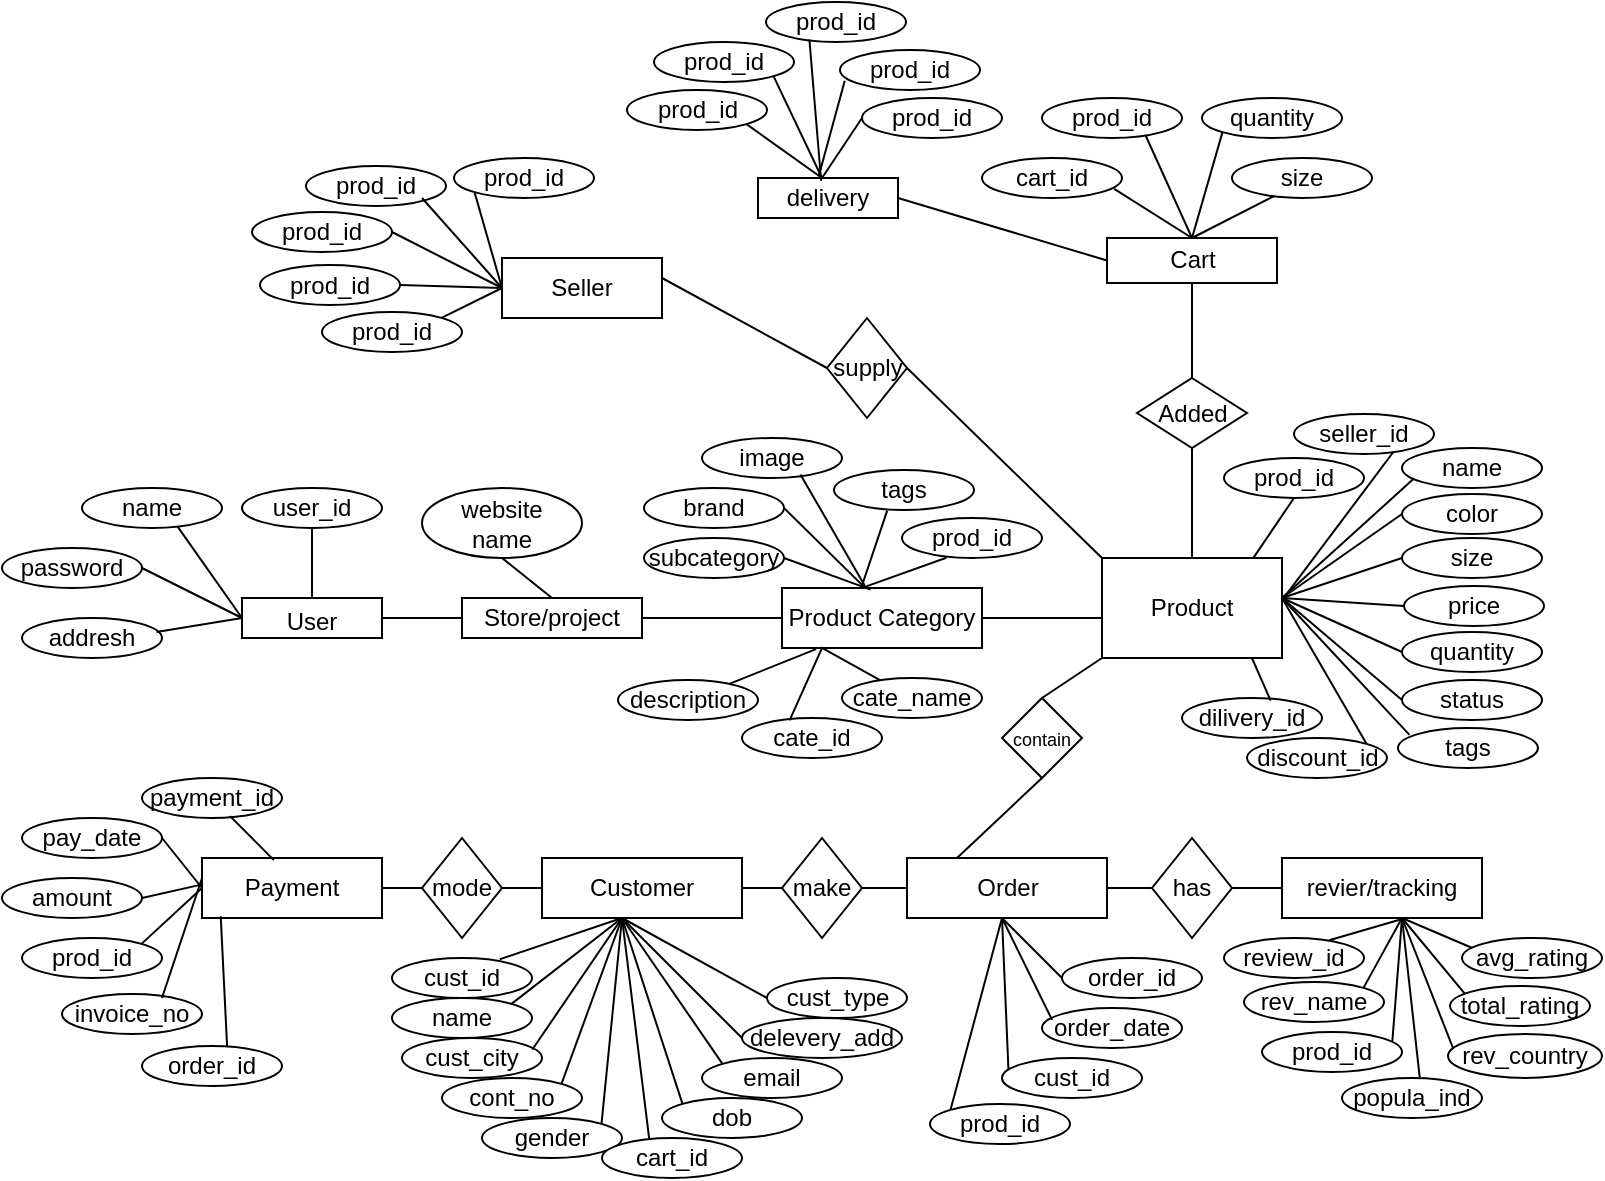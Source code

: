 <mxfile version="20.6.0" type="browser"><diagram id="s6iTODhAOA1L1fLt61Qz" name="Page-2"><mxGraphModel dx="868" dy="393" grid="1" gridSize="10" guides="1" tooltips="1" connect="1" arrows="1" fold="1" page="1" pageScale="1" pageWidth="850" pageHeight="1100" math="0" shadow="0"><root><mxCell id="0"/><mxCell id="1" parent="0"/><mxCell id="VyCmXhnzAps_lZM72YML-15" value="&lt;span style=&quot;font-size: 12px;&quot;&gt;User&lt;/span&gt;" style="rounded=0;whiteSpace=wrap;html=1;fontSize=18;" parent="1" vertex="1"><mxGeometry x="130" y="560" width="70" height="20" as="geometry"/></mxCell><mxCell id="VyCmXhnzAps_lZM72YML-16" value="Store/project" style="rounded=0;whiteSpace=wrap;html=1;fontSize=12;" parent="1" vertex="1"><mxGeometry x="240" y="560" width="90" height="20" as="geometry"/></mxCell><mxCell id="VyCmXhnzAps_lZM72YML-17" value="Product Category" style="rounded=0;whiteSpace=wrap;html=1;fontSize=12;" parent="1" vertex="1"><mxGeometry x="400" y="555" width="100" height="30" as="geometry"/></mxCell><mxCell id="VyCmXhnzAps_lZM72YML-18" value="Product" style="rounded=0;whiteSpace=wrap;html=1;fontSize=12;" parent="1" vertex="1"><mxGeometry x="560" y="540" width="90" height="50" as="geometry"/></mxCell><mxCell id="VyCmXhnzAps_lZM72YML-19" value="Added" style="rhombus;whiteSpace=wrap;html=1;rounded=0;" parent="1" vertex="1"><mxGeometry x="577.5" y="450" width="55" height="35" as="geometry"/></mxCell><mxCell id="VyCmXhnzAps_lZM72YML-22" value="Cart" style="whiteSpace=wrap;html=1;rounded=0;" parent="1" vertex="1"><mxGeometry x="562.5" y="380" width="85" height="22.5" as="geometry"/></mxCell><mxCell id="VyCmXhnzAps_lZM72YML-24" value="" style="endArrow=none;html=1;rounded=0;fontSize=12;exitX=1;exitY=0.5;exitDx=0;exitDy=0;entryX=0;entryY=0.5;entryDx=0;entryDy=0;" parent="1" source="VyCmXhnzAps_lZM72YML-15" target="VyCmXhnzAps_lZM72YML-16" edge="1"><mxGeometry width="50" height="50" relative="1" as="geometry"><mxPoint x="400" y="530" as="sourcePoint"/><mxPoint x="450" y="480" as="targetPoint"/></mxGeometry></mxCell><mxCell id="VyCmXhnzAps_lZM72YML-25" value="" style="endArrow=none;html=1;rounded=0;fontSize=12;exitX=1;exitY=0.5;exitDx=0;exitDy=0;entryX=0;entryY=0.5;entryDx=0;entryDy=0;" parent="1" source="VyCmXhnzAps_lZM72YML-16" target="VyCmXhnzAps_lZM72YML-17" edge="1"><mxGeometry width="50" height="50" relative="1" as="geometry"><mxPoint x="400" y="530" as="sourcePoint"/><mxPoint x="450" y="480" as="targetPoint"/></mxGeometry></mxCell><mxCell id="VyCmXhnzAps_lZM72YML-26" value="" style="endArrow=none;html=1;rounded=0;fontSize=12;exitX=1;exitY=0.5;exitDx=0;exitDy=0;entryX=0;entryY=0.6;entryDx=0;entryDy=0;entryPerimeter=0;" parent="1" source="VyCmXhnzAps_lZM72YML-17" target="VyCmXhnzAps_lZM72YML-18" edge="1"><mxGeometry width="50" height="50" relative="1" as="geometry"><mxPoint x="400" y="530" as="sourcePoint"/><mxPoint x="450" y="480" as="targetPoint"/></mxGeometry></mxCell><mxCell id="VyCmXhnzAps_lZM72YML-27" value="" style="endArrow=none;html=1;rounded=0;fontSize=12;entryX=0.5;entryY=1;entryDx=0;entryDy=0;exitX=0.5;exitY=0;exitDx=0;exitDy=0;" parent="1" source="VyCmXhnzAps_lZM72YML-18" target="VyCmXhnzAps_lZM72YML-19" edge="1"><mxGeometry width="50" height="50" relative="1" as="geometry"><mxPoint x="400" y="530" as="sourcePoint"/><mxPoint x="450" y="480" as="targetPoint"/></mxGeometry></mxCell><mxCell id="VyCmXhnzAps_lZM72YML-28" value="" style="endArrow=none;html=1;rounded=0;fontSize=12;entryX=0.5;entryY=1;entryDx=0;entryDy=0;exitX=0.5;exitY=0;exitDx=0;exitDy=0;" parent="1" source="VyCmXhnzAps_lZM72YML-19" target="VyCmXhnzAps_lZM72YML-22" edge="1"><mxGeometry width="50" height="50" relative="1" as="geometry"><mxPoint x="400" y="530" as="sourcePoint"/><mxPoint x="450" y="480" as="targetPoint"/></mxGeometry></mxCell><mxCell id="VyCmXhnzAps_lZM72YML-31" value="Payment" style="rounded=0;whiteSpace=wrap;html=1;fontSize=12;" parent="1" vertex="1"><mxGeometry x="110" y="690" width="90" height="30" as="geometry"/></mxCell><mxCell id="VyCmXhnzAps_lZM72YML-32" value="Customer" style="rounded=0;whiteSpace=wrap;html=1;fontSize=12;" parent="1" vertex="1"><mxGeometry x="280" y="690" width="100" height="30" as="geometry"/></mxCell><mxCell id="VyCmXhnzAps_lZM72YML-33" value="Order" style="rounded=0;whiteSpace=wrap;html=1;fontSize=12;" parent="1" vertex="1"><mxGeometry x="462.5" y="690" width="100" height="30" as="geometry"/></mxCell><mxCell id="VyCmXhnzAps_lZM72YML-34" value="revier/tracking" style="rounded=0;whiteSpace=wrap;html=1;fontSize=12;" parent="1" vertex="1"><mxGeometry x="650" y="690" width="100" height="30" as="geometry"/></mxCell><mxCell id="VyCmXhnzAps_lZM72YML-35" value="mode" style="rhombus;whiteSpace=wrap;html=1;fontSize=12;" parent="1" vertex="1"><mxGeometry x="220" y="680" width="40" height="50" as="geometry"/></mxCell><mxCell id="VyCmXhnzAps_lZM72YML-36" value="make" style="rhombus;whiteSpace=wrap;html=1;fontSize=12;" parent="1" vertex="1"><mxGeometry x="400" y="680" width="40" height="50" as="geometry"/></mxCell><mxCell id="VyCmXhnzAps_lZM72YML-37" value="has" style="rhombus;whiteSpace=wrap;html=1;fontSize=12;" parent="1" vertex="1"><mxGeometry x="585" y="680" width="40" height="50" as="geometry"/></mxCell><mxCell id="VyCmXhnzAps_lZM72YML-38" value="&lt;font style=&quot;font-size: 9px;&quot;&gt;contain&lt;/font&gt;" style="rhombus;whiteSpace=wrap;html=1;fontSize=12;" parent="1" vertex="1"><mxGeometry x="510" y="610" width="40" height="40" as="geometry"/></mxCell><mxCell id="VyCmXhnzAps_lZM72YML-39" value="" style="endArrow=none;html=1;rounded=0;fontSize=12;exitX=0.5;exitY=0;exitDx=0;exitDy=0;entryX=0;entryY=1;entryDx=0;entryDy=0;" parent="1" source="VyCmXhnzAps_lZM72YML-38" target="VyCmXhnzAps_lZM72YML-18" edge="1"><mxGeometry width="50" height="50" relative="1" as="geometry"><mxPoint x="570" y="610" as="sourcePoint"/><mxPoint x="450" y="670" as="targetPoint"/></mxGeometry></mxCell><mxCell id="VyCmXhnzAps_lZM72YML-40" value="" style="endArrow=none;html=1;rounded=0;fontSize=12;entryX=0.5;entryY=1;entryDx=0;entryDy=0;exitX=0.25;exitY=0;exitDx=0;exitDy=0;" parent="1" source="VyCmXhnzAps_lZM72YML-33" target="VyCmXhnzAps_lZM72YML-38" edge="1"><mxGeometry width="50" height="50" relative="1" as="geometry"><mxPoint x="400" y="720" as="sourcePoint"/><mxPoint x="450" y="670" as="targetPoint"/></mxGeometry></mxCell><mxCell id="VyCmXhnzAps_lZM72YML-41" value="" style="endArrow=none;html=1;rounded=0;fontSize=12;exitX=1;exitY=0.5;exitDx=0;exitDy=0;entryX=0;entryY=0.5;entryDx=0;entryDy=0;" parent="1" source="VyCmXhnzAps_lZM72YML-31" target="VyCmXhnzAps_lZM72YML-35" edge="1"><mxGeometry width="50" height="50" relative="1" as="geometry"><mxPoint x="400" y="720" as="sourcePoint"/><mxPoint x="450" y="670" as="targetPoint"/></mxGeometry></mxCell><mxCell id="VyCmXhnzAps_lZM72YML-42" value="" style="endArrow=none;html=1;rounded=0;fontSize=12;exitX=1;exitY=0.5;exitDx=0;exitDy=0;entryX=0;entryY=0.5;entryDx=0;entryDy=0;" parent="1" source="VyCmXhnzAps_lZM72YML-35" target="VyCmXhnzAps_lZM72YML-32" edge="1"><mxGeometry width="50" height="50" relative="1" as="geometry"><mxPoint x="400" y="720" as="sourcePoint"/><mxPoint x="450" y="670" as="targetPoint"/></mxGeometry></mxCell><mxCell id="VyCmXhnzAps_lZM72YML-43" value="" style="endArrow=none;html=1;rounded=0;fontSize=12;exitX=1;exitY=0.5;exitDx=0;exitDy=0;entryX=0;entryY=0.5;entryDx=0;entryDy=0;" parent="1" source="VyCmXhnzAps_lZM72YML-32" target="VyCmXhnzAps_lZM72YML-36" edge="1"><mxGeometry width="50" height="50" relative="1" as="geometry"><mxPoint x="400" y="720" as="sourcePoint"/><mxPoint x="450" y="670" as="targetPoint"/></mxGeometry></mxCell><mxCell id="VyCmXhnzAps_lZM72YML-44" value="" style="endArrow=none;html=1;rounded=0;fontSize=12;exitX=1;exitY=0.5;exitDx=0;exitDy=0;entryX=0;entryY=0.5;entryDx=0;entryDy=0;" parent="1" source="VyCmXhnzAps_lZM72YML-36" target="VyCmXhnzAps_lZM72YML-33" edge="1"><mxGeometry width="50" height="50" relative="1" as="geometry"><mxPoint x="400" y="720" as="sourcePoint"/><mxPoint x="450" y="670" as="targetPoint"/></mxGeometry></mxCell><mxCell id="VyCmXhnzAps_lZM72YML-45" value="" style="endArrow=none;html=1;rounded=0;fontSize=12;exitX=1;exitY=0.5;exitDx=0;exitDy=0;entryX=0;entryY=0.5;entryDx=0;entryDy=0;" parent="1" source="VyCmXhnzAps_lZM72YML-33" target="VyCmXhnzAps_lZM72YML-37" edge="1"><mxGeometry width="50" height="50" relative="1" as="geometry"><mxPoint x="400" y="720" as="sourcePoint"/><mxPoint x="450" y="670" as="targetPoint"/></mxGeometry></mxCell><mxCell id="VyCmXhnzAps_lZM72YML-46" value="" style="endArrow=none;html=1;rounded=0;fontSize=12;exitX=1;exitY=0.5;exitDx=0;exitDy=0;entryX=0;entryY=0.5;entryDx=0;entryDy=0;" parent="1" source="VyCmXhnzAps_lZM72YML-37" target="VyCmXhnzAps_lZM72YML-34" edge="1"><mxGeometry width="50" height="50" relative="1" as="geometry"><mxPoint x="400" y="720" as="sourcePoint"/><mxPoint x="450" y="670" as="targetPoint"/></mxGeometry></mxCell><mxCell id="VyCmXhnzAps_lZM72YML-47" value="supply" style="rhombus;whiteSpace=wrap;html=1;fontSize=12;" parent="1" vertex="1"><mxGeometry x="422.5" y="420" width="40" height="50" as="geometry"/></mxCell><mxCell id="VyCmXhnzAps_lZM72YML-48" value="" style="endArrow=none;html=1;rounded=0;fontSize=12;exitX=0;exitY=0;exitDx=0;exitDy=0;entryX=1;entryY=0.5;entryDx=0;entryDy=0;" parent="1" source="VyCmXhnzAps_lZM72YML-18" target="VyCmXhnzAps_lZM72YML-47" edge="1"><mxGeometry width="50" height="50" relative="1" as="geometry"><mxPoint x="400" y="520" as="sourcePoint"/><mxPoint x="450" y="470" as="targetPoint"/></mxGeometry></mxCell><mxCell id="VyCmXhnzAps_lZM72YML-49" value="" style="endArrow=none;html=1;rounded=0;fontSize=12;entryX=0;entryY=0.5;entryDx=0;entryDy=0;" parent="1" target="VyCmXhnzAps_lZM72YML-47" edge="1"><mxGeometry width="50" height="50" relative="1" as="geometry"><mxPoint x="340" y="400" as="sourcePoint"/><mxPoint x="450" y="470" as="targetPoint"/></mxGeometry></mxCell><mxCell id="VyCmXhnzAps_lZM72YML-50" value="Seller" style="rounded=0;whiteSpace=wrap;html=1;fontSize=12;" parent="1" vertex="1"><mxGeometry x="260" y="390" width="80" height="30" as="geometry"/></mxCell><mxCell id="VyCmXhnzAps_lZM72YML-51" value="name" style="ellipse;whiteSpace=wrap;html=1;fontSize=12;" parent="1" vertex="1"><mxGeometry x="205" y="760" width="70" height="20" as="geometry"/></mxCell><mxCell id="VyCmXhnzAps_lZM72YML-53" value="cust_city" style="ellipse;whiteSpace=wrap;html=1;fontSize=12;" parent="1" vertex="1"><mxGeometry x="210" y="780" width="70" height="20" as="geometry"/></mxCell><mxCell id="VyCmXhnzAps_lZM72YML-54" value="cont_no" style="ellipse;whiteSpace=wrap;html=1;fontSize=12;" parent="1" vertex="1"><mxGeometry x="230" y="800" width="70" height="20" as="geometry"/></mxCell><mxCell id="VyCmXhnzAps_lZM72YML-55" value="gender" style="ellipse;whiteSpace=wrap;html=1;fontSize=12;" parent="1" vertex="1"><mxGeometry x="250" y="820" width="70" height="20" as="geometry"/></mxCell><mxCell id="VyCmXhnzAps_lZM72YML-56" value="dob" style="ellipse;whiteSpace=wrap;html=1;fontSize=12;" parent="1" vertex="1"><mxGeometry x="340" y="810" width="70" height="20" as="geometry"/></mxCell><mxCell id="VyCmXhnzAps_lZM72YML-57" value="email" style="ellipse;whiteSpace=wrap;html=1;fontSize=12;" parent="1" vertex="1"><mxGeometry x="360" y="790" width="70" height="20" as="geometry"/></mxCell><mxCell id="VyCmXhnzAps_lZM72YML-58" value="delevery_add" style="ellipse;whiteSpace=wrap;html=1;fontSize=12;" parent="1" vertex="1"><mxGeometry x="380" y="770" width="80" height="20" as="geometry"/></mxCell><mxCell id="VyCmXhnzAps_lZM72YML-60" value="cust_id" style="ellipse;whiteSpace=wrap;html=1;fontSize=12;" parent="1" vertex="1"><mxGeometry x="205" y="740" width="70" height="20" as="geometry"/></mxCell><mxCell id="VyCmXhnzAps_lZM72YML-62" value="cust_type" style="ellipse;whiteSpace=wrap;html=1;fontSize=12;" parent="1" vertex="1"><mxGeometry x="392.5" y="750" width="70" height="20" as="geometry"/></mxCell><mxCell id="VyCmXhnzAps_lZM72YML-63" value="cart_id" style="ellipse;whiteSpace=wrap;html=1;fontSize=12;" parent="1" vertex="1"><mxGeometry x="310" y="830" width="70" height="20" as="geometry"/></mxCell><mxCell id="VyCmXhnzAps_lZM72YML-64" value="" style="endArrow=none;html=1;rounded=0;fontSize=12;exitX=0.77;exitY=0.03;exitDx=0;exitDy=0;exitPerimeter=0;" parent="1" source="VyCmXhnzAps_lZM72YML-60" edge="1"><mxGeometry width="50" height="50" relative="1" as="geometry"><mxPoint x="400" y="720" as="sourcePoint"/><mxPoint x="320" y="720" as="targetPoint"/></mxGeometry></mxCell><mxCell id="VyCmXhnzAps_lZM72YML-65" value="" style="endArrow=none;html=1;rounded=0;fontSize=12;exitX=1;exitY=0;exitDx=0;exitDy=0;" parent="1" source="VyCmXhnzAps_lZM72YML-51" edge="1"><mxGeometry width="50" height="50" relative="1" as="geometry"><mxPoint x="400" y="720" as="sourcePoint"/><mxPoint x="320" y="720" as="targetPoint"/></mxGeometry></mxCell><mxCell id="VyCmXhnzAps_lZM72YML-66" value="" style="endArrow=none;html=1;rounded=0;fontSize=12;exitX=0.93;exitY=0.293;exitDx=0;exitDy=0;exitPerimeter=0;" parent="1" source="VyCmXhnzAps_lZM72YML-53" edge="1"><mxGeometry width="50" height="50" relative="1" as="geometry"><mxPoint x="270" y="790" as="sourcePoint"/><mxPoint x="320" y="720" as="targetPoint"/></mxGeometry></mxCell><mxCell id="VyCmXhnzAps_lZM72YML-67" value="" style="endArrow=none;html=1;rounded=0;fontSize=12;exitX=1;exitY=0;exitDx=0;exitDy=0;" parent="1" source="VyCmXhnzAps_lZM72YML-55" edge="1"><mxGeometry width="50" height="50" relative="1" as="geometry"><mxPoint x="400" y="720" as="sourcePoint"/><mxPoint x="320" y="720" as="targetPoint"/></mxGeometry></mxCell><mxCell id="VyCmXhnzAps_lZM72YML-68" value="" style="endArrow=none;html=1;rounded=0;fontSize=12;exitX=1;exitY=0;exitDx=0;exitDy=0;" parent="1" source="VyCmXhnzAps_lZM72YML-54" edge="1"><mxGeometry width="50" height="50" relative="1" as="geometry"><mxPoint x="400" y="720" as="sourcePoint"/><mxPoint x="320" y="720" as="targetPoint"/></mxGeometry></mxCell><mxCell id="VyCmXhnzAps_lZM72YML-69" value="" style="endArrow=none;html=1;rounded=0;fontSize=12;exitX=0;exitY=0;exitDx=0;exitDy=0;" parent="1" source="VyCmXhnzAps_lZM72YML-56" edge="1"><mxGeometry width="50" height="50" relative="1" as="geometry"><mxPoint x="370" y="750" as="sourcePoint"/><mxPoint x="320" y="720" as="targetPoint"/></mxGeometry></mxCell><mxCell id="VyCmXhnzAps_lZM72YML-70" value="" style="endArrow=none;html=1;rounded=0;fontSize=12;exitX=0.338;exitY=0.048;exitDx=0;exitDy=0;exitPerimeter=0;" parent="1" source="VyCmXhnzAps_lZM72YML-63" edge="1"><mxGeometry width="50" height="50" relative="1" as="geometry"><mxPoint x="370" y="810" as="sourcePoint"/><mxPoint x="320" y="720" as="targetPoint"/></mxGeometry></mxCell><mxCell id="VyCmXhnzAps_lZM72YML-71" value="" style="endArrow=none;html=1;rounded=0;fontSize=12;exitX=0;exitY=0;exitDx=0;exitDy=0;entryX=0.4;entryY=1;entryDx=0;entryDy=0;entryPerimeter=0;" parent="1" source="VyCmXhnzAps_lZM72YML-57" target="VyCmXhnzAps_lZM72YML-32" edge="1"><mxGeometry width="50" height="50" relative="1" as="geometry"><mxPoint x="370" y="810" as="sourcePoint"/><mxPoint x="420" y="760" as="targetPoint"/></mxGeometry></mxCell><mxCell id="VyCmXhnzAps_lZM72YML-72" value="" style="endArrow=none;html=1;rounded=0;fontSize=12;exitX=0;exitY=0.5;exitDx=0;exitDy=0;" parent="1" source="VyCmXhnzAps_lZM72YML-58" edge="1"><mxGeometry width="50" height="50" relative="1" as="geometry"><mxPoint x="370" y="810" as="sourcePoint"/><mxPoint x="320" y="720" as="targetPoint"/></mxGeometry></mxCell><mxCell id="VyCmXhnzAps_lZM72YML-73" value="" style="endArrow=none;html=1;rounded=0;fontSize=12;entryX=0;entryY=0.5;entryDx=0;entryDy=0;" parent="1" target="VyCmXhnzAps_lZM72YML-62" edge="1"><mxGeometry width="50" height="50" relative="1" as="geometry"><mxPoint x="320" y="720" as="sourcePoint"/><mxPoint x="420" y="760" as="targetPoint"/></mxGeometry></mxCell><mxCell id="VyCmXhnzAps_lZM72YML-74" value="order_id" style="ellipse;whiteSpace=wrap;html=1;fontSize=12;" parent="1" vertex="1"><mxGeometry x="540" y="740" width="70" height="20" as="geometry"/></mxCell><mxCell id="VyCmXhnzAps_lZM72YML-75" value="order_date" style="ellipse;whiteSpace=wrap;html=1;fontSize=12;" parent="1" vertex="1"><mxGeometry x="530" y="765" width="70" height="20" as="geometry"/></mxCell><mxCell id="VyCmXhnzAps_lZM72YML-76" value="cust_id" style="ellipse;whiteSpace=wrap;html=1;fontSize=12;" parent="1" vertex="1"><mxGeometry x="510" y="790" width="70" height="20" as="geometry"/></mxCell><mxCell id="VyCmXhnzAps_lZM72YML-77" value="prod_id" style="ellipse;whiteSpace=wrap;html=1;fontSize=12;" parent="1" vertex="1"><mxGeometry x="474" y="813" width="70" height="20" as="geometry"/></mxCell><mxCell id="VyCmXhnzAps_lZM72YML-78" value="" style="endArrow=none;html=1;rounded=0;fontSize=12;exitX=0;exitY=0;exitDx=0;exitDy=0;" parent="1" source="VyCmXhnzAps_lZM72YML-77" edge="1"><mxGeometry width="50" height="50" relative="1" as="geometry"><mxPoint x="510" y="770" as="sourcePoint"/><mxPoint x="510" y="720" as="targetPoint"/></mxGeometry></mxCell><mxCell id="VyCmXhnzAps_lZM72YML-79" value="" style="endArrow=none;html=1;rounded=0;fontSize=12;exitX=0.046;exitY=0.28;exitDx=0;exitDy=0;exitPerimeter=0;" parent="1" source="VyCmXhnzAps_lZM72YML-76" edge="1"><mxGeometry width="50" height="50" relative="1" as="geometry"><mxPoint x="510" y="770" as="sourcePoint"/><mxPoint x="510" y="720" as="targetPoint"/></mxGeometry></mxCell><mxCell id="VyCmXhnzAps_lZM72YML-80" value="" style="endArrow=none;html=1;rounded=0;fontSize=12;exitX=0.072;exitY=0.298;exitDx=0;exitDy=0;exitPerimeter=0;" parent="1" source="VyCmXhnzAps_lZM72YML-75" edge="1"><mxGeometry width="50" height="50" relative="1" as="geometry"><mxPoint x="510" y="770" as="sourcePoint"/><mxPoint x="510" y="720" as="targetPoint"/></mxGeometry></mxCell><mxCell id="VyCmXhnzAps_lZM72YML-81" value="" style="endArrow=none;html=1;rounded=0;fontSize=12;exitX=0;exitY=0.5;exitDx=0;exitDy=0;" parent="1" source="VyCmXhnzAps_lZM72YML-74" edge="1"><mxGeometry width="50" height="50" relative="1" as="geometry"><mxPoint x="510" y="770" as="sourcePoint"/><mxPoint x="510" y="720" as="targetPoint"/></mxGeometry></mxCell><mxCell id="VyCmXhnzAps_lZM72YML-82" value="review_id" style="ellipse;whiteSpace=wrap;html=1;fontSize=12;" parent="1" vertex="1"><mxGeometry x="621" y="730" width="70" height="20" as="geometry"/></mxCell><mxCell id="VyCmXhnzAps_lZM72YML-83" value="rev_name" style="ellipse;whiteSpace=wrap;html=1;fontSize=12;" parent="1" vertex="1"><mxGeometry x="631" y="752" width="70" height="20" as="geometry"/></mxCell><mxCell id="VyCmXhnzAps_lZM72YML-84" value="total_rating" style="ellipse;whiteSpace=wrap;html=1;fontSize=12;" parent="1" vertex="1"><mxGeometry x="734" y="754" width="70" height="20" as="geometry"/></mxCell><mxCell id="VyCmXhnzAps_lZM72YML-85" value="prod_id" style="ellipse;whiteSpace=wrap;html=1;fontSize=12;" parent="1" vertex="1"><mxGeometry x="640" y="777" width="70" height="20" as="geometry"/></mxCell><mxCell id="VyCmXhnzAps_lZM72YML-86" value="rev_country" style="ellipse;whiteSpace=wrap;html=1;fontSize=12;" parent="1" vertex="1"><mxGeometry x="733" y="778" width="77" height="22" as="geometry"/></mxCell><mxCell id="VyCmXhnzAps_lZM72YML-87" value="popula_ind" style="ellipse;whiteSpace=wrap;html=1;fontSize=12;" parent="1" vertex="1"><mxGeometry x="680" y="800" width="70" height="20" as="geometry"/></mxCell><mxCell id="VyCmXhnzAps_lZM72YML-88" value="avg_rating" style="ellipse;whiteSpace=wrap;html=1;fontSize=12;" parent="1" vertex="1"><mxGeometry x="740" y="730" width="70" height="20" as="geometry"/></mxCell><mxCell id="VyCmXhnzAps_lZM72YML-91" value="" style="endArrow=none;html=1;rounded=0;fontSize=12;exitX=0.751;exitY=0.056;exitDx=0;exitDy=0;exitPerimeter=0;entryX=0.597;entryY=1.02;entryDx=0;entryDy=0;entryPerimeter=0;" parent="1" source="VyCmXhnzAps_lZM72YML-82" target="VyCmXhnzAps_lZM72YML-34" edge="1"><mxGeometry width="50" height="50" relative="1" as="geometry"><mxPoint x="690" y="800" as="sourcePoint"/><mxPoint x="740" y="750" as="targetPoint"/></mxGeometry></mxCell><mxCell id="VyCmXhnzAps_lZM72YML-92" value="" style="endArrow=none;html=1;rounded=0;fontSize=12;exitX=1;exitY=0;exitDx=0;exitDy=0;" parent="1" source="VyCmXhnzAps_lZM72YML-83" edge="1"><mxGeometry width="50" height="50" relative="1" as="geometry"><mxPoint x="690" y="800" as="sourcePoint"/><mxPoint x="710" y="720" as="targetPoint"/></mxGeometry></mxCell><mxCell id="VyCmXhnzAps_lZM72YML-93" value="" style="endArrow=none;html=1;rounded=0;fontSize=12;exitX=0.931;exitY=0.232;exitDx=0;exitDy=0;exitPerimeter=0;" parent="1" source="VyCmXhnzAps_lZM72YML-85" edge="1"><mxGeometry width="50" height="50" relative="1" as="geometry"><mxPoint x="690" y="800" as="sourcePoint"/><mxPoint x="710" y="720" as="targetPoint"/></mxGeometry></mxCell><mxCell id="VyCmXhnzAps_lZM72YML-94" value="" style="endArrow=none;html=1;rounded=0;fontSize=12;exitX=0.555;exitY=-0.023;exitDx=0;exitDy=0;exitPerimeter=0;entryX=0.6;entryY=1;entryDx=0;entryDy=0;entryPerimeter=0;" parent="1" source="VyCmXhnzAps_lZM72YML-87" target="VyCmXhnzAps_lZM72YML-34" edge="1"><mxGeometry width="50" height="50" relative="1" as="geometry"><mxPoint x="690" y="800" as="sourcePoint"/><mxPoint x="740" y="750" as="targetPoint"/></mxGeometry></mxCell><mxCell id="VyCmXhnzAps_lZM72YML-95" value="" style="endArrow=none;html=1;rounded=0;fontSize=12;exitX=0.035;exitY=0.341;exitDx=0;exitDy=0;exitPerimeter=0;" parent="1" source="VyCmXhnzAps_lZM72YML-86" edge="1"><mxGeometry width="50" height="50" relative="1" as="geometry"><mxPoint x="690" y="800" as="sourcePoint"/><mxPoint x="710" y="720" as="targetPoint"/></mxGeometry></mxCell><mxCell id="VyCmXhnzAps_lZM72YML-96" value="" style="endArrow=none;html=1;rounded=0;fontSize=12;exitX=0.11;exitY=0.207;exitDx=0;exitDy=0;exitPerimeter=0;" parent="1" source="VyCmXhnzAps_lZM72YML-84" edge="1"><mxGeometry width="50" height="50" relative="1" as="geometry"><mxPoint x="690" y="800" as="sourcePoint"/><mxPoint x="710" y="720" as="targetPoint"/></mxGeometry></mxCell><mxCell id="VyCmXhnzAps_lZM72YML-97" value="" style="endArrow=none;html=1;rounded=0;fontSize=12;entryX=0.6;entryY=1;entryDx=0;entryDy=0;entryPerimeter=0;exitX=0.074;exitY=0.249;exitDx=0;exitDy=0;exitPerimeter=0;" parent="1" source="VyCmXhnzAps_lZM72YML-88" target="VyCmXhnzAps_lZM72YML-34" edge="1"><mxGeometry width="50" height="50" relative="1" as="geometry"><mxPoint x="690" y="800" as="sourcePoint"/><mxPoint x="740" y="750" as="targetPoint"/></mxGeometry></mxCell><mxCell id="VyCmXhnzAps_lZM72YML-98" value="prod_id" style="ellipse;whiteSpace=wrap;html=1;fontSize=12;" parent="1" vertex="1"><mxGeometry x="460" y="520" width="70" height="20" as="geometry"/></mxCell><mxCell id="VyCmXhnzAps_lZM72YML-99" value="tags" style="ellipse;whiteSpace=wrap;html=1;fontSize=12;" parent="1" vertex="1"><mxGeometry x="426" y="496" width="70" height="20" as="geometry"/></mxCell><mxCell id="VyCmXhnzAps_lZM72YML-101" value="brand" style="ellipse;whiteSpace=wrap;html=1;fontSize=12;" parent="1" vertex="1"><mxGeometry x="331" y="505" width="70" height="20" as="geometry"/></mxCell><mxCell id="VyCmXhnzAps_lZM72YML-104" value="cate_id" style="ellipse;whiteSpace=wrap;html=1;fontSize=12;" parent="1" vertex="1"><mxGeometry x="380" y="620" width="70" height="20" as="geometry"/></mxCell><mxCell id="VyCmXhnzAps_lZM72YML-105" value="image" style="ellipse;whiteSpace=wrap;html=1;fontSize=12;" parent="1" vertex="1"><mxGeometry x="360" y="480" width="70" height="20" as="geometry"/></mxCell><mxCell id="VyCmXhnzAps_lZM72YML-106" value="cate_name" style="ellipse;whiteSpace=wrap;html=1;fontSize=12;" parent="1" vertex="1"><mxGeometry x="430" y="600" width="70" height="20" as="geometry"/></mxCell><mxCell id="VyCmXhnzAps_lZM72YML-111" value="subcategory" style="ellipse;whiteSpace=wrap;html=1;fontSize=12;" parent="1" vertex="1"><mxGeometry x="331" y="530" width="70" height="20" as="geometry"/></mxCell><mxCell id="VyCmXhnzAps_lZM72YML-113" value="description" style="ellipse;whiteSpace=wrap;html=1;fontSize=12;" parent="1" vertex="1"><mxGeometry x="318" y="601" width="70" height="20" as="geometry"/></mxCell><mxCell id="VyCmXhnzAps_lZM72YML-115" value="" style="endArrow=none;html=1;rounded=0;fontSize=12;entryX=0.17;entryY=1.019;entryDx=0;entryDy=0;entryPerimeter=0;" parent="1" source="VyCmXhnzAps_lZM72YML-113" target="VyCmXhnzAps_lZM72YML-17" edge="1"><mxGeometry width="50" height="50" relative="1" as="geometry"><mxPoint x="370" y="600" as="sourcePoint"/><mxPoint x="460" y="550" as="targetPoint"/></mxGeometry></mxCell><mxCell id="VyCmXhnzAps_lZM72YML-116" value="" style="endArrow=none;html=1;rounded=0;fontSize=12;exitX=0.34;exitY=0.059;exitDx=0;exitDy=0;exitPerimeter=0;" parent="1" source="VyCmXhnzAps_lZM72YML-104" target="VyCmXhnzAps_lZM72YML-106" edge="1"><mxGeometry width="50" height="50" relative="1" as="geometry"><mxPoint x="401.91" y="623.24" as="sourcePoint"/><mxPoint x="460.03" y="605" as="targetPoint"/><Array as="points"><mxPoint x="420" y="585"/></Array></mxGeometry></mxCell><mxCell id="VyCmXhnzAps_lZM72YML-117" value="" style="endArrow=none;html=1;rounded=0;fontSize=12;exitX=1;exitY=0.5;exitDx=0;exitDy=0;entryX=0.443;entryY=0.027;entryDx=0;entryDy=0;entryPerimeter=0;" parent="1" source="VyCmXhnzAps_lZM72YML-111" target="VyCmXhnzAps_lZM72YML-17" edge="1"><mxGeometry width="50" height="50" relative="1" as="geometry"><mxPoint x="410" y="540" as="sourcePoint"/><mxPoint x="460" y="490" as="targetPoint"/></mxGeometry></mxCell><mxCell id="VyCmXhnzAps_lZM72YML-120" value="" style="endArrow=none;html=1;rounded=0;fontSize=12;exitX=1;exitY=0.5;exitDx=0;exitDy=0;entryX=0.419;entryY=0.011;entryDx=0;entryDy=0;entryPerimeter=0;" parent="1" source="VyCmXhnzAps_lZM72YML-101" target="VyCmXhnzAps_lZM72YML-17" edge="1"><mxGeometry width="50" height="50" relative="1" as="geometry"><mxPoint x="410" y="540" as="sourcePoint"/><mxPoint x="460" y="490" as="targetPoint"/></mxGeometry></mxCell><mxCell id="VyCmXhnzAps_lZM72YML-121" value="" style="endArrow=none;html=1;rounded=0;fontSize=12;exitX=0.414;exitY=-0.038;exitDx=0;exitDy=0;exitPerimeter=0;entryX=0.703;entryY=0.912;entryDx=0;entryDy=0;entryPerimeter=0;" parent="1" source="VyCmXhnzAps_lZM72YML-17" target="VyCmXhnzAps_lZM72YML-105" edge="1"><mxGeometry width="50" height="50" relative="1" as="geometry"><mxPoint x="410" y="540" as="sourcePoint"/><mxPoint x="460" y="490" as="targetPoint"/></mxGeometry></mxCell><mxCell id="VyCmXhnzAps_lZM72YML-124" value="" style="endArrow=none;html=1;rounded=0;fontSize=12;entryX=0.38;entryY=1.015;entryDx=0;entryDy=0;entryPerimeter=0;exitX=0.4;exitY=-0.042;exitDx=0;exitDy=0;exitPerimeter=0;" parent="1" source="VyCmXhnzAps_lZM72YML-17" target="VyCmXhnzAps_lZM72YML-99" edge="1"><mxGeometry width="50" height="50" relative="1" as="geometry"><mxPoint x="440" y="550" as="sourcePoint"/><mxPoint x="460" y="490" as="targetPoint"/></mxGeometry></mxCell><mxCell id="VyCmXhnzAps_lZM72YML-127" value="" style="endArrow=none;html=1;rounded=0;fontSize=12;entryX=0.317;entryY=0.995;entryDx=0;entryDy=0;entryPerimeter=0;exitX=0.404;exitY=-0.006;exitDx=0;exitDy=0;exitPerimeter=0;" parent="1" source="VyCmXhnzAps_lZM72YML-17" target="VyCmXhnzAps_lZM72YML-98" edge="1"><mxGeometry width="50" height="50" relative="1" as="geometry"><mxPoint x="440" y="550" as="sourcePoint"/><mxPoint x="480" y="490" as="targetPoint"/></mxGeometry></mxCell><mxCell id="VyCmXhnzAps_lZM72YML-128" value="order_id" style="ellipse;whiteSpace=wrap;html=1;fontSize=12;" parent="1" vertex="1"><mxGeometry x="80" y="784" width="70" height="20" as="geometry"/></mxCell><mxCell id="VyCmXhnzAps_lZM72YML-129" value="invoice_no" style="ellipse;whiteSpace=wrap;html=1;fontSize=12;" parent="1" vertex="1"><mxGeometry x="40" y="758" width="70" height="20" as="geometry"/></mxCell><mxCell id="VyCmXhnzAps_lZM72YML-130" value="prod_id" style="ellipse;whiteSpace=wrap;html=1;fontSize=12;" parent="1" vertex="1"><mxGeometry x="20" y="730" width="70" height="20" as="geometry"/></mxCell><mxCell id="VyCmXhnzAps_lZM72YML-131" value="amount" style="ellipse;whiteSpace=wrap;html=1;fontSize=12;" parent="1" vertex="1"><mxGeometry x="10" y="700" width="70" height="20" as="geometry"/></mxCell><mxCell id="VyCmXhnzAps_lZM72YML-132" value="pay_date" style="ellipse;whiteSpace=wrap;html=1;fontSize=12;" parent="1" vertex="1"><mxGeometry x="20" y="670" width="70" height="20" as="geometry"/></mxCell><mxCell id="VyCmXhnzAps_lZM72YML-133" value="payment_id" style="ellipse;whiteSpace=wrap;html=1;fontSize=12;" parent="1" vertex="1"><mxGeometry x="80" y="650" width="70" height="20" as="geometry"/></mxCell><mxCell id="VyCmXhnzAps_lZM72YML-134" value="" style="endArrow=none;html=1;rounded=0;fontSize=12;entryX=0.63;entryY=0.955;entryDx=0;entryDy=0;entryPerimeter=0;exitX=0.399;exitY=0.035;exitDx=0;exitDy=0;exitPerimeter=0;" parent="1" source="VyCmXhnzAps_lZM72YML-31" target="VyCmXhnzAps_lZM72YML-133" edge="1"><mxGeometry width="50" height="50" relative="1" as="geometry"><mxPoint x="380" y="760" as="sourcePoint"/><mxPoint x="430" y="710" as="targetPoint"/></mxGeometry></mxCell><mxCell id="VyCmXhnzAps_lZM72YML-135" value="" style="endArrow=none;html=1;rounded=0;fontSize=12;entryX=1;entryY=0.5;entryDx=0;entryDy=0;exitX=0;exitY=0.5;exitDx=0;exitDy=0;" parent="1" source="VyCmXhnzAps_lZM72YML-31" target="VyCmXhnzAps_lZM72YML-132" edge="1"><mxGeometry width="50" height="50" relative="1" as="geometry"><mxPoint x="140" y="730" as="sourcePoint"/><mxPoint x="190" y="680" as="targetPoint"/></mxGeometry></mxCell><mxCell id="VyCmXhnzAps_lZM72YML-136" value="" style="endArrow=none;html=1;rounded=0;fontSize=12;exitX=1;exitY=0.5;exitDx=0;exitDy=0;entryX=-0.004;entryY=0.444;entryDx=0;entryDy=0;entryPerimeter=0;" parent="1" source="VyCmXhnzAps_lZM72YML-131" target="VyCmXhnzAps_lZM72YML-31" edge="1"><mxGeometry width="50" height="50" relative="1" as="geometry"><mxPoint x="140" y="730" as="sourcePoint"/><mxPoint x="190" y="680" as="targetPoint"/></mxGeometry></mxCell><mxCell id="VyCmXhnzAps_lZM72YML-137" value="" style="endArrow=none;html=1;rounded=0;fontSize=12;exitX=1;exitY=0;exitDx=0;exitDy=0;entryX=0;entryY=0.5;entryDx=0;entryDy=0;" parent="1" source="VyCmXhnzAps_lZM72YML-130" target="VyCmXhnzAps_lZM72YML-31" edge="1"><mxGeometry width="50" height="50" relative="1" as="geometry"><mxPoint x="140" y="730" as="sourcePoint"/><mxPoint x="190" y="680" as="targetPoint"/></mxGeometry></mxCell><mxCell id="VyCmXhnzAps_lZM72YML-138" value="" style="endArrow=none;html=1;rounded=0;fontSize=12;exitX=0.714;exitY=0.1;exitDx=0;exitDy=0;exitPerimeter=0;" parent="1" source="VyCmXhnzAps_lZM72YML-129" edge="1"><mxGeometry width="50" height="50" relative="1" as="geometry"><mxPoint x="140" y="760" as="sourcePoint"/><mxPoint x="110" y="700" as="targetPoint"/></mxGeometry></mxCell><mxCell id="VyCmXhnzAps_lZM72YML-139" value="" style="endArrow=none;html=1;rounded=0;fontSize=12;exitX=0.608;exitY=0.018;exitDx=0;exitDy=0;exitPerimeter=0;entryX=0.104;entryY=0.97;entryDx=0;entryDy=0;entryPerimeter=0;" parent="1" source="VyCmXhnzAps_lZM72YML-128" target="VyCmXhnzAps_lZM72YML-31" edge="1"><mxGeometry width="50" height="50" relative="1" as="geometry"><mxPoint x="140" y="800" as="sourcePoint"/><mxPoint x="190" y="750" as="targetPoint"/></mxGeometry></mxCell><mxCell id="VyCmXhnzAps_lZM72YML-140" value="name" style="ellipse;whiteSpace=wrap;html=1;fontSize=12;" parent="1" vertex="1"><mxGeometry x="50" y="505" width="70" height="20" as="geometry"/></mxCell><mxCell id="VyCmXhnzAps_lZM72YML-141" value="user_id" style="ellipse;whiteSpace=wrap;html=1;fontSize=12;" parent="1" vertex="1"><mxGeometry x="130" y="505" width="70" height="20" as="geometry"/></mxCell><mxCell id="VyCmXhnzAps_lZM72YML-142" value="addresh" style="ellipse;whiteSpace=wrap;html=1;fontSize=12;" parent="1" vertex="1"><mxGeometry x="20" y="570" width="70" height="20" as="geometry"/></mxCell><mxCell id="VyCmXhnzAps_lZM72YML-143" value="password" style="ellipse;whiteSpace=wrap;html=1;fontSize=12;" parent="1" vertex="1"><mxGeometry x="10" y="535" width="70" height="20" as="geometry"/></mxCell><mxCell id="VyCmXhnzAps_lZM72YML-145" value="" style="endArrow=none;html=1;rounded=0;fontSize=12;exitX=0.961;exitY=0.35;exitDx=0;exitDy=0;exitPerimeter=0;entryX=0;entryY=0.5;entryDx=0;entryDy=0;" parent="1" source="VyCmXhnzAps_lZM72YML-142" target="VyCmXhnzAps_lZM72YML-15" edge="1"><mxGeometry width="50" height="50" relative="1" as="geometry"><mxPoint x="120" y="610" as="sourcePoint"/><mxPoint x="170" y="560" as="targetPoint"/></mxGeometry></mxCell><mxCell id="VyCmXhnzAps_lZM72YML-146" value="" style="endArrow=none;html=1;rounded=0;fontSize=12;exitX=1;exitY=0.5;exitDx=0;exitDy=0;entryX=0;entryY=0.5;entryDx=0;entryDy=0;" parent="1" source="VyCmXhnzAps_lZM72YML-143" target="VyCmXhnzAps_lZM72YML-15" edge="1"><mxGeometry width="50" height="50" relative="1" as="geometry"><mxPoint x="120" y="610" as="sourcePoint"/><mxPoint x="170" y="560" as="targetPoint"/></mxGeometry></mxCell><mxCell id="VyCmXhnzAps_lZM72YML-147" value="" style="endArrow=none;html=1;rounded=0;fontSize=12;entryX=0.683;entryY=0.964;entryDx=0;entryDy=0;entryPerimeter=0;exitX=0;exitY=0.5;exitDx=0;exitDy=0;" parent="1" source="VyCmXhnzAps_lZM72YML-15" target="VyCmXhnzAps_lZM72YML-140" edge="1"><mxGeometry width="50" height="50" relative="1" as="geometry"><mxPoint x="120" y="610" as="sourcePoint"/><mxPoint x="170" y="560" as="targetPoint"/></mxGeometry></mxCell><mxCell id="VyCmXhnzAps_lZM72YML-148" value="" style="endArrow=none;html=1;rounded=0;fontSize=12;entryX=0.5;entryY=1;entryDx=0;entryDy=0;exitX=0.5;exitY=0;exitDx=0;exitDy=0;" parent="1" source="VyCmXhnzAps_lZM72YML-15" target="VyCmXhnzAps_lZM72YML-141" edge="1"><mxGeometry width="50" height="50" relative="1" as="geometry"><mxPoint x="120" y="610" as="sourcePoint"/><mxPoint x="170" y="560" as="targetPoint"/></mxGeometry></mxCell><mxCell id="VyCmXhnzAps_lZM72YML-149" value="website&lt;br&gt;name" style="ellipse;whiteSpace=wrap;html=1;fontSize=12;" parent="1" vertex="1"><mxGeometry x="220" y="505" width="80" height="35" as="geometry"/></mxCell><mxCell id="VyCmXhnzAps_lZM72YML-150" value="" style="endArrow=none;html=1;rounded=0;fontSize=12;entryX=0.5;entryY=1;entryDx=0;entryDy=0;exitX=0.5;exitY=0;exitDx=0;exitDy=0;" parent="1" source="VyCmXhnzAps_lZM72YML-16" target="VyCmXhnzAps_lZM72YML-149" edge="1"><mxGeometry width="50" height="50" relative="1" as="geometry"><mxPoint x="100" y="590" as="sourcePoint"/><mxPoint x="150" y="540" as="targetPoint"/></mxGeometry></mxCell><mxCell id="VyCmXhnzAps_lZM72YML-151" value="cart_id" style="ellipse;whiteSpace=wrap;html=1;fontSize=12;" parent="1" vertex="1"><mxGeometry x="500" y="340" width="70" height="20" as="geometry"/></mxCell><mxCell id="VyCmXhnzAps_lZM72YML-152" value="prod_id" style="ellipse;whiteSpace=wrap;html=1;fontSize=12;" parent="1" vertex="1"><mxGeometry x="530" y="310" width="70" height="20" as="geometry"/></mxCell><mxCell id="VyCmXhnzAps_lZM72YML-153" value="quantity" style="ellipse;whiteSpace=wrap;html=1;fontSize=12;" parent="1" vertex="1"><mxGeometry x="610" y="310" width="70" height="20" as="geometry"/></mxCell><mxCell id="VyCmXhnzAps_lZM72YML-154" value="size" style="ellipse;whiteSpace=wrap;html=1;fontSize=12;" parent="1" vertex="1"><mxGeometry x="625" y="340" width="70" height="20" as="geometry"/></mxCell><mxCell id="VyCmXhnzAps_lZM72YML-155" value="" style="endArrow=none;html=1;rounded=0;fontSize=12;entryX=0.742;entryY=0.95;entryDx=0;entryDy=0;entryPerimeter=0;exitX=0.5;exitY=0;exitDx=0;exitDy=0;" parent="1" source="VyCmXhnzAps_lZM72YML-22" target="VyCmXhnzAps_lZM72YML-152" edge="1"><mxGeometry width="50" height="50" relative="1" as="geometry"><mxPoint x="570" y="430" as="sourcePoint"/><mxPoint x="620" y="380" as="targetPoint"/></mxGeometry></mxCell><mxCell id="VyCmXhnzAps_lZM72YML-156" value="" style="endArrow=none;html=1;rounded=0;fontSize=12;entryX=0;entryY=1;entryDx=0;entryDy=0;exitX=0.5;exitY=0;exitDx=0;exitDy=0;" parent="1" source="VyCmXhnzAps_lZM72YML-22" target="VyCmXhnzAps_lZM72YML-153" edge="1"><mxGeometry width="50" height="50" relative="1" as="geometry"><mxPoint x="570" y="430" as="sourcePoint"/><mxPoint x="620" y="380" as="targetPoint"/></mxGeometry></mxCell><mxCell id="VyCmXhnzAps_lZM72YML-157" value="" style="endArrow=none;html=1;rounded=0;fontSize=12;entryX=0.301;entryY=0.95;entryDx=0;entryDy=0;entryPerimeter=0;exitX=0.5;exitY=0;exitDx=0;exitDy=0;" parent="1" source="VyCmXhnzAps_lZM72YML-22" target="VyCmXhnzAps_lZM72YML-154" edge="1"><mxGeometry width="50" height="50" relative="1" as="geometry"><mxPoint x="570" y="430" as="sourcePoint"/><mxPoint x="620" y="380" as="targetPoint"/></mxGeometry></mxCell><mxCell id="VyCmXhnzAps_lZM72YML-158" value="" style="endArrow=none;html=1;rounded=0;fontSize=12;entryX=0.944;entryY=0.774;entryDx=0;entryDy=0;entryPerimeter=0;exitX=0.5;exitY=0;exitDx=0;exitDy=0;" parent="1" source="VyCmXhnzAps_lZM72YML-22" target="VyCmXhnzAps_lZM72YML-151" edge="1"><mxGeometry width="50" height="50" relative="1" as="geometry"><mxPoint x="570" y="430" as="sourcePoint"/><mxPoint x="620" y="380" as="targetPoint"/></mxGeometry></mxCell><mxCell id="VyCmXhnzAps_lZM72YML-159" value="delivery" style="rounded=0;whiteSpace=wrap;html=1;fontSize=12;" parent="1" vertex="1"><mxGeometry x="388" y="350" width="70" height="20" as="geometry"/></mxCell><mxCell id="VyCmXhnzAps_lZM72YML-160" value="" style="endArrow=none;html=1;rounded=0;fontSize=12;exitX=1;exitY=0.5;exitDx=0;exitDy=0;entryX=0;entryY=0.5;entryDx=0;entryDy=0;" parent="1" source="VyCmXhnzAps_lZM72YML-159" target="VyCmXhnzAps_lZM72YML-22" edge="1"><mxGeometry width="50" height="50" relative="1" as="geometry"><mxPoint x="570" y="410" as="sourcePoint"/><mxPoint x="620" y="360" as="targetPoint"/></mxGeometry></mxCell><mxCell id="VyCmXhnzAps_lZM72YML-161" value="prod_id" style="ellipse;whiteSpace=wrap;html=1;fontSize=12;" parent="1" vertex="1"><mxGeometry x="336" y="282" width="70" height="20" as="geometry"/></mxCell><mxCell id="VyCmXhnzAps_lZM72YML-162" value="prod_id" style="ellipse;whiteSpace=wrap;html=1;fontSize=12;" parent="1" vertex="1"><mxGeometry x="322.5" y="306" width="70" height="20" as="geometry"/></mxCell><mxCell id="VyCmXhnzAps_lZM72YML-163" value="prod_id" style="ellipse;whiteSpace=wrap;html=1;fontSize=12;" parent="1" vertex="1"><mxGeometry x="392" y="262" width="70" height="20" as="geometry"/></mxCell><mxCell id="VyCmXhnzAps_lZM72YML-164" value="prod_id" style="ellipse;whiteSpace=wrap;html=1;fontSize=12;" parent="1" vertex="1"><mxGeometry x="429" y="286" width="70" height="20" as="geometry"/></mxCell><mxCell id="VyCmXhnzAps_lZM72YML-165" value="prod_id" style="ellipse;whiteSpace=wrap;html=1;fontSize=12;" parent="1" vertex="1"><mxGeometry x="440" y="310" width="70" height="20" as="geometry"/></mxCell><mxCell id="VyCmXhnzAps_lZM72YML-166" value="" style="endArrow=none;html=1;rounded=0;fontSize=12;entryX=1;entryY=1;entryDx=0;entryDy=0;" parent="1" target="VyCmXhnzAps_lZM72YML-162" edge="1"><mxGeometry width="50" height="50" relative="1" as="geometry"><mxPoint x="420" y="350" as="sourcePoint"/><mxPoint x="560" y="360" as="targetPoint"/></mxGeometry></mxCell><mxCell id="VyCmXhnzAps_lZM72YML-167" value="" style="endArrow=none;html=1;rounded=0;fontSize=12;entryX=1;entryY=1;entryDx=0;entryDy=0;" parent="1" target="VyCmXhnzAps_lZM72YML-161" edge="1"><mxGeometry width="50" height="50" relative="1" as="geometry"><mxPoint x="420" y="350" as="sourcePoint"/><mxPoint x="560" y="360" as="targetPoint"/></mxGeometry></mxCell><mxCell id="VyCmXhnzAps_lZM72YML-168" value="" style="endArrow=none;html=1;rounded=0;fontSize=12;exitX=0.31;exitY=0.938;exitDx=0;exitDy=0;exitPerimeter=0;entryX=0.451;entryY=0.068;entryDx=0;entryDy=0;entryPerimeter=0;" parent="1" source="VyCmXhnzAps_lZM72YML-163" target="VyCmXhnzAps_lZM72YML-159" edge="1"><mxGeometry width="50" height="50" relative="1" as="geometry"><mxPoint x="510" y="410" as="sourcePoint"/><mxPoint x="560" y="360" as="targetPoint"/></mxGeometry></mxCell><mxCell id="VyCmXhnzAps_lZM72YML-169" value="" style="endArrow=none;html=1;rounded=0;fontSize=12;exitX=0.434;exitY=-0.05;exitDx=0;exitDy=0;exitPerimeter=0;entryX=0.034;entryY=0.768;entryDx=0;entryDy=0;entryPerimeter=0;" parent="1" source="VyCmXhnzAps_lZM72YML-159" target="VyCmXhnzAps_lZM72YML-164" edge="1"><mxGeometry width="50" height="50" relative="1" as="geometry"><mxPoint x="510" y="410" as="sourcePoint"/><mxPoint x="560" y="360" as="targetPoint"/></mxGeometry></mxCell><mxCell id="VyCmXhnzAps_lZM72YML-170" value="" style="endArrow=none;html=1;rounded=0;fontSize=12;entryX=0;entryY=0.5;entryDx=0;entryDy=0;" parent="1" target="VyCmXhnzAps_lZM72YML-165" edge="1"><mxGeometry width="50" height="50" relative="1" as="geometry"><mxPoint x="420" y="350" as="sourcePoint"/><mxPoint x="560" y="360" as="targetPoint"/></mxGeometry></mxCell><mxCell id="VyCmXhnzAps_lZM72YML-171" value="prod_id" style="ellipse;whiteSpace=wrap;html=1;fontSize=12;" parent="1" vertex="1"><mxGeometry x="236" y="340" width="70" height="20" as="geometry"/></mxCell><mxCell id="VyCmXhnzAps_lZM72YML-172" value="prod_id" style="ellipse;whiteSpace=wrap;html=1;fontSize=12;" parent="1" vertex="1"><mxGeometry x="162" y="344" width="70" height="20" as="geometry"/></mxCell><mxCell id="VyCmXhnzAps_lZM72YML-173" value="prod_id" style="ellipse;whiteSpace=wrap;html=1;fontSize=12;" parent="1" vertex="1"><mxGeometry x="135" y="367" width="70" height="20" as="geometry"/></mxCell><mxCell id="VyCmXhnzAps_lZM72YML-174" value="prod_id" style="ellipse;whiteSpace=wrap;html=1;fontSize=12;" parent="1" vertex="1"><mxGeometry x="139" y="393.5" width="70" height="20" as="geometry"/></mxCell><mxCell id="VyCmXhnzAps_lZM72YML-175" value="prod_id" style="ellipse;whiteSpace=wrap;html=1;fontSize=12;" parent="1" vertex="1"><mxGeometry x="170" y="417" width="70" height="20" as="geometry"/></mxCell><mxCell id="VyCmXhnzAps_lZM72YML-176" value="" style="endArrow=none;html=1;rounded=0;fontSize=12;entryX=1;entryY=0;entryDx=0;entryDy=0;exitX=0;exitY=0.5;exitDx=0;exitDy=0;" parent="1" source="VyCmXhnzAps_lZM72YML-50" target="VyCmXhnzAps_lZM72YML-175" edge="1"><mxGeometry width="50" height="50" relative="1" as="geometry"><mxPoint x="360" y="420" as="sourcePoint"/><mxPoint x="410" y="370" as="targetPoint"/><Array as="points"/></mxGeometry></mxCell><mxCell id="VyCmXhnzAps_lZM72YML-177" value="" style="endArrow=none;html=1;rounded=0;fontSize=12;entryX=1;entryY=0.5;entryDx=0;entryDy=0;exitX=0;exitY=0.5;exitDx=0;exitDy=0;" parent="1" source="VyCmXhnzAps_lZM72YML-50" target="VyCmXhnzAps_lZM72YML-173" edge="1"><mxGeometry width="50" height="50" relative="1" as="geometry"><mxPoint x="360" y="420" as="sourcePoint"/><mxPoint x="410" y="370" as="targetPoint"/></mxGeometry></mxCell><mxCell id="VyCmXhnzAps_lZM72YML-178" value="" style="endArrow=none;html=1;rounded=0;fontSize=12;exitX=1;exitY=0.5;exitDx=0;exitDy=0;entryX=0;entryY=0.5;entryDx=0;entryDy=0;" parent="1" source="VyCmXhnzAps_lZM72YML-174" target="VyCmXhnzAps_lZM72YML-50" edge="1"><mxGeometry width="50" height="50" relative="1" as="geometry"><mxPoint x="360" y="420" as="sourcePoint"/><mxPoint x="410" y="370" as="targetPoint"/></mxGeometry></mxCell><mxCell id="VyCmXhnzAps_lZM72YML-179" value="" style="endArrow=none;html=1;rounded=0;fontSize=12;exitX=0;exitY=0.5;exitDx=0;exitDy=0;" parent="1" source="VyCmXhnzAps_lZM72YML-50" edge="1"><mxGeometry width="50" height="50" relative="1" as="geometry"><mxPoint x="360" y="420" as="sourcePoint"/><mxPoint x="220" y="360" as="targetPoint"/></mxGeometry></mxCell><mxCell id="VyCmXhnzAps_lZM72YML-180" value="" style="endArrow=none;html=1;rounded=0;fontSize=12;entryX=0;entryY=1;entryDx=0;entryDy=0;exitX=0;exitY=0.5;exitDx=0;exitDy=0;" parent="1" source="VyCmXhnzAps_lZM72YML-50" target="VyCmXhnzAps_lZM72YML-171" edge="1"><mxGeometry width="50" height="50" relative="1" as="geometry"><mxPoint x="360" y="420" as="sourcePoint"/><mxPoint x="410" y="370" as="targetPoint"/></mxGeometry></mxCell><mxCell id="VyCmXhnzAps_lZM72YML-181" value="status" style="ellipse;whiteSpace=wrap;html=1;fontSize=12;" parent="1" vertex="1"><mxGeometry x="710" y="601" width="70" height="20" as="geometry"/></mxCell><mxCell id="VyCmXhnzAps_lZM72YML-182" value="tags" style="ellipse;whiteSpace=wrap;html=1;fontSize=12;" parent="1" vertex="1"><mxGeometry x="708" y="625" width="70" height="20" as="geometry"/></mxCell><mxCell id="VyCmXhnzAps_lZM72YML-183" value="dilivery_id" style="ellipse;whiteSpace=wrap;html=1;fontSize=12;" parent="1" vertex="1"><mxGeometry x="600" y="610" width="70" height="20" as="geometry"/></mxCell><mxCell id="VyCmXhnzAps_lZM72YML-184" value="discount_id" style="ellipse;whiteSpace=wrap;html=1;fontSize=12;" parent="1" vertex="1"><mxGeometry x="632.5" y="630" width="70" height="20" as="geometry"/></mxCell><mxCell id="VyCmXhnzAps_lZM72YML-185" value="quantity" style="ellipse;whiteSpace=wrap;html=1;fontSize=12;" parent="1" vertex="1"><mxGeometry x="710" y="577" width="70" height="20" as="geometry"/></mxCell><mxCell id="VyCmXhnzAps_lZM72YML-186" value="price" style="ellipse;whiteSpace=wrap;html=1;fontSize=12;" parent="1" vertex="1"><mxGeometry x="711" y="554" width="70" height="20" as="geometry"/></mxCell><mxCell id="VyCmXhnzAps_lZM72YML-187" value="size" style="ellipse;whiteSpace=wrap;html=1;fontSize=12;" parent="1" vertex="1"><mxGeometry x="710" y="530" width="70" height="20" as="geometry"/></mxCell><mxCell id="VyCmXhnzAps_lZM72YML-188" value="color" style="ellipse;whiteSpace=wrap;html=1;fontSize=12;" parent="1" vertex="1"><mxGeometry x="710" y="508" width="70" height="20" as="geometry"/></mxCell><mxCell id="VyCmXhnzAps_lZM72YML-189" value="name" style="ellipse;whiteSpace=wrap;html=1;fontSize=12;" parent="1" vertex="1"><mxGeometry x="710" y="485" width="70" height="20" as="geometry"/></mxCell><mxCell id="VyCmXhnzAps_lZM72YML-190" value="seller_id" style="ellipse;whiteSpace=wrap;html=1;fontSize=12;" parent="1" vertex="1"><mxGeometry x="656" y="468" width="70" height="20" as="geometry"/></mxCell><mxCell id="VyCmXhnzAps_lZM72YML-191" value="prod_id" style="ellipse;whiteSpace=wrap;html=1;fontSize=12;" parent="1" vertex="1"><mxGeometry x="621" y="490" width="70" height="20" as="geometry"/></mxCell><mxCell id="VyCmXhnzAps_lZM72YML-192" value="" style="endArrow=none;html=1;rounded=0;fontSize=12;entryX=0.5;entryY=1;entryDx=0;entryDy=0;exitX=0.839;exitY=0.004;exitDx=0;exitDy=0;exitPerimeter=0;" parent="1" source="VyCmXhnzAps_lZM72YML-18" target="VyCmXhnzAps_lZM72YML-191" edge="1"><mxGeometry width="50" height="50" relative="1" as="geometry"><mxPoint x="600" y="590" as="sourcePoint"/><mxPoint x="650" y="540" as="targetPoint"/></mxGeometry></mxCell><mxCell id="VyCmXhnzAps_lZM72YML-193" value="" style="endArrow=none;html=1;rounded=0;fontSize=12;entryX=0.633;entryY=0.068;entryDx=0;entryDy=0;entryPerimeter=0;exitX=0.833;exitY=1;exitDx=0;exitDy=0;exitPerimeter=0;" parent="1" source="VyCmXhnzAps_lZM72YML-18" target="VyCmXhnzAps_lZM72YML-183" edge="1"><mxGeometry width="50" height="50" relative="1" as="geometry"><mxPoint x="600" y="590" as="sourcePoint"/><mxPoint x="650" y="540" as="targetPoint"/></mxGeometry></mxCell><mxCell id="VyCmXhnzAps_lZM72YML-194" value="" style="endArrow=none;html=1;rounded=0;fontSize=12;entryX=0.707;entryY=0.962;entryDx=0;entryDy=0;entryPerimeter=0;exitX=1.008;exitY=0.404;exitDx=0;exitDy=0;exitPerimeter=0;" parent="1" source="VyCmXhnzAps_lZM72YML-18" target="VyCmXhnzAps_lZM72YML-190" edge="1"><mxGeometry width="50" height="50" relative="1" as="geometry"><mxPoint x="600" y="590" as="sourcePoint"/><mxPoint x="650" y="540" as="targetPoint"/></mxGeometry></mxCell><mxCell id="VyCmXhnzAps_lZM72YML-195" value="" style="endArrow=none;html=1;rounded=0;fontSize=12;entryX=0.087;entryY=0.759;entryDx=0;entryDy=0;entryPerimeter=0;" parent="1" target="VyCmXhnzAps_lZM72YML-189" edge="1"><mxGeometry width="50" height="50" relative="1" as="geometry"><mxPoint x="650" y="560" as="sourcePoint"/><mxPoint x="650" y="540" as="targetPoint"/></mxGeometry></mxCell><mxCell id="VyCmXhnzAps_lZM72YML-196" value="" style="endArrow=none;html=1;rounded=0;fontSize=12;entryX=0;entryY=0.5;entryDx=0;entryDy=0;" parent="1" target="VyCmXhnzAps_lZM72YML-188" edge="1"><mxGeometry width="50" height="50" relative="1" as="geometry"><mxPoint x="650" y="560" as="sourcePoint"/><mxPoint x="650" y="540" as="targetPoint"/></mxGeometry></mxCell><mxCell id="VyCmXhnzAps_lZM72YML-197" value="" style="endArrow=none;html=1;rounded=0;fontSize=12;entryX=0;entryY=0.5;entryDx=0;entryDy=0;" parent="1" target="VyCmXhnzAps_lZM72YML-187" edge="1"><mxGeometry width="50" height="50" relative="1" as="geometry"><mxPoint x="650" y="560" as="sourcePoint"/><mxPoint x="650" y="540" as="targetPoint"/></mxGeometry></mxCell><mxCell id="VyCmXhnzAps_lZM72YML-198" value="" style="endArrow=none;html=1;rounded=0;fontSize=12;entryX=0;entryY=0.5;entryDx=0;entryDy=0;" parent="1" source="VyCmXhnzAps_lZM72YML-18" target="VyCmXhnzAps_lZM72YML-186" edge="1"><mxGeometry width="50" height="50" relative="1" as="geometry"><mxPoint x="600" y="590" as="sourcePoint"/><mxPoint x="650" y="540" as="targetPoint"/><Array as="points"><mxPoint x="650" y="560"/></Array></mxGeometry></mxCell><mxCell id="VyCmXhnzAps_lZM72YML-199" value="" style="endArrow=none;html=1;rounded=0;fontSize=12;entryX=0;entryY=0.5;entryDx=0;entryDy=0;" parent="1" target="VyCmXhnzAps_lZM72YML-185" edge="1"><mxGeometry width="50" height="50" relative="1" as="geometry"><mxPoint x="650" y="560" as="sourcePoint"/><mxPoint x="650" y="540" as="targetPoint"/></mxGeometry></mxCell><mxCell id="VyCmXhnzAps_lZM72YML-200" value="" style="endArrow=none;html=1;rounded=0;fontSize=12;entryX=0;entryY=0.5;entryDx=0;entryDy=0;" parent="1" target="VyCmXhnzAps_lZM72YML-181" edge="1"><mxGeometry width="50" height="50" relative="1" as="geometry"><mxPoint x="650" y="560" as="sourcePoint"/><mxPoint x="650" y="540" as="targetPoint"/></mxGeometry></mxCell><mxCell id="VyCmXhnzAps_lZM72YML-201" value="" style="endArrow=none;html=1;rounded=0;fontSize=12;entryX=0.082;entryY=0.171;entryDx=0;entryDy=0;entryPerimeter=0;" parent="1" target="VyCmXhnzAps_lZM72YML-182" edge="1"><mxGeometry width="50" height="50" relative="1" as="geometry"><mxPoint x="650" y="560" as="sourcePoint"/><mxPoint x="650" y="540" as="targetPoint"/></mxGeometry></mxCell><mxCell id="VyCmXhnzAps_lZM72YML-202" value="" style="endArrow=none;html=1;rounded=0;fontSize=12;entryX=1;entryY=0;entryDx=0;entryDy=0;" parent="1" target="VyCmXhnzAps_lZM72YML-184" edge="1"><mxGeometry width="50" height="50" relative="1" as="geometry"><mxPoint x="650" y="560" as="sourcePoint"/><mxPoint x="690" y="610" as="targetPoint"/></mxGeometry></mxCell></root></mxGraphModel></diagram></mxfile>